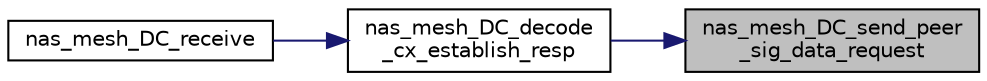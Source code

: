 digraph "nas_mesh_DC_send_peer_sig_data_request"
{
 // LATEX_PDF_SIZE
  edge [fontname="Helvetica",fontsize="10",labelfontname="Helvetica",labelfontsize="10"];
  node [fontname="Helvetica",fontsize="10",shape=record];
  rankdir="RL";
  Node1 [label="nas_mesh_DC_send_peer\l_sig_data_request",height=0.2,width=0.4,color="black", fillcolor="grey75", style="filled", fontcolor="black",tooltip=" "];
  Node1 -> Node2 [dir="back",color="midnightblue",fontsize="10",style="solid",fontname="Helvetica"];
  Node2 [label="nas_mesh_DC_decode\l_cx_establish_resp",height=0.2,width=0.4,color="black", fillcolor="white", style="filled",URL="$mesh_8c.html#a97de11bbf925888e455fe3ec5203e08f",tooltip=" "];
  Node2 -> Node3 [dir="back",color="midnightblue",fontsize="10",style="solid",fontname="Helvetica"];
  Node3 [label="nas_mesh_DC_receive",height=0.2,width=0.4,color="black", fillcolor="white", style="filled",URL="$group__em.html#gacd3653f415af7365f486f78adc14b969",tooltip=" "];
}
